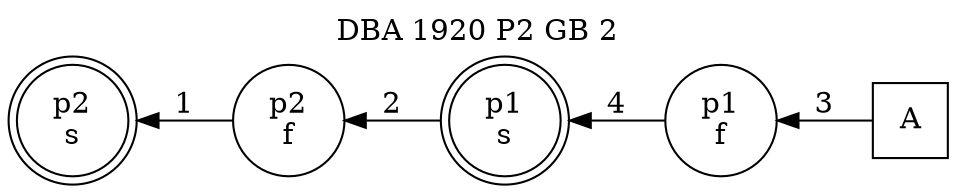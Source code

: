 digraph DBA_1920_P2_GB_2_GOOD {
labelloc="tl"
label= " DBA 1920 P2 GB 2 "
rankdir="RL";
graph [ size=" 10 , 10 !"]

"A" [shape="square" label="A"]
"p1_f" [shape="circle" label="p1
f"]
"p1_s" [shape="doublecircle" label="p1
s"]
"p2_f" [shape="circle" label="p2
f"]
"p2_s" [shape="doublecircle" label="p2
s"]
"A" -> "p1_f" [ label=3]
"p1_f" -> "p1_s" [ label=4]
"p1_s" -> "p2_f" [ label=2]
"p2_f" -> "p2_s" [ label=1]
}
